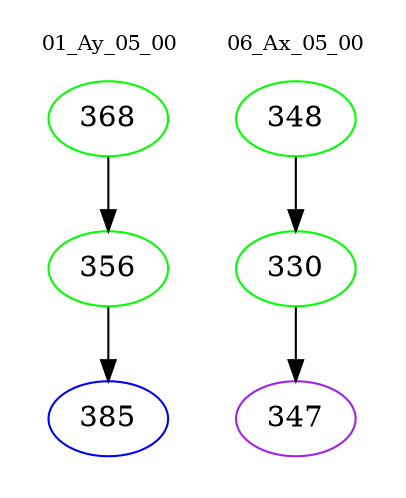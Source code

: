 digraph{
subgraph cluster_0 {
color = white
label = "01_Ay_05_00";
fontsize=10;
T0_368 [label="368", color="green"]
T0_368 -> T0_356 [color="black"]
T0_356 [label="356", color="green"]
T0_356 -> T0_385 [color="black"]
T0_385 [label="385", color="blue"]
}
subgraph cluster_1 {
color = white
label = "06_Ax_05_00";
fontsize=10;
T1_348 [label="348", color="green"]
T1_348 -> T1_330 [color="black"]
T1_330 [label="330", color="green"]
T1_330 -> T1_347 [color="black"]
T1_347 [label="347", color="purple"]
}
}
